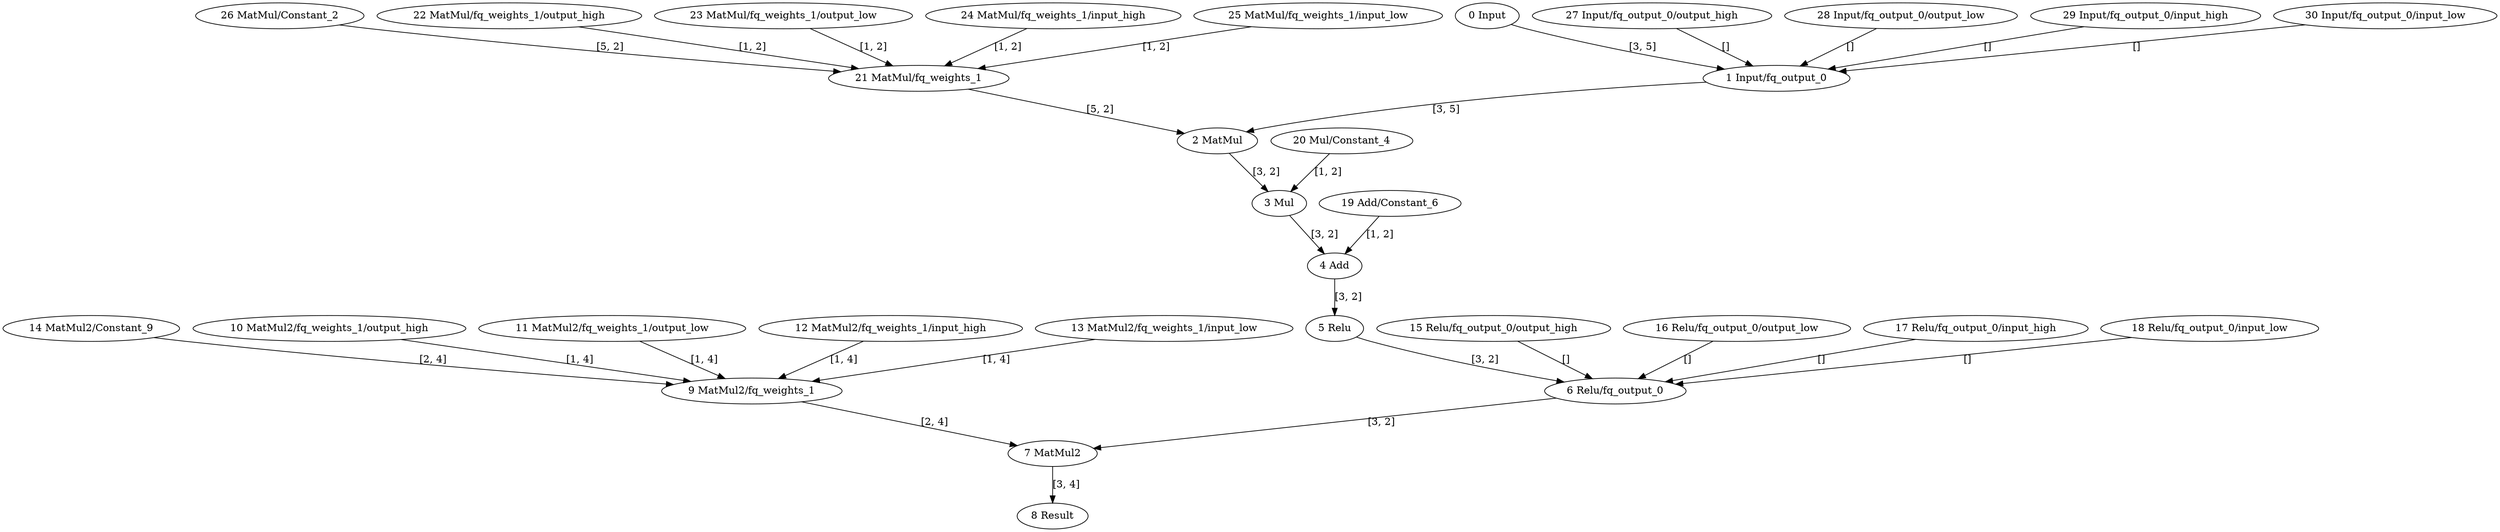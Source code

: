 strict digraph  {
"0 Input" [id=0, type=Parameter];
"1 Input/fq_output_0" [id=1, type=FakeQuantize];
"2 MatMul" [id=2, type=MatMul];
"3 Mul" [id=3, type=Multiply];
"4 Add" [id=4, type=Add];
"5 Relu" [id=5, type=Relu];
"6 Relu/fq_output_0" [id=6, type=FakeQuantize];
"7 MatMul2" [id=7, type=MatMul];
"8 Result" [id=8, type=Result];
"9 MatMul2/fq_weights_1" [id=9, type=FakeQuantize];
"10 MatMul2/fq_weights_1/output_high" [id=10, type=Constant];
"11 MatMul2/fq_weights_1/output_low" [id=11, type=Constant];
"12 MatMul2/fq_weights_1/input_high" [id=12, type=Constant];
"13 MatMul2/fq_weights_1/input_low" [id=13, type=Constant];
"14 MatMul2/Constant_9" [id=14, type=Constant];
"15 Relu/fq_output_0/output_high" [id=15, type=Constant];
"16 Relu/fq_output_0/output_low" [id=16, type=Constant];
"17 Relu/fq_output_0/input_high" [id=17, type=Constant];
"18 Relu/fq_output_0/input_low" [id=18, type=Constant];
"19 Add/Constant_6" [id=19, type=Constant];
"20 Mul/Constant_4" [id=20, type=Constant];
"21 MatMul/fq_weights_1" [id=21, type=FakeQuantize];
"22 MatMul/fq_weights_1/output_high" [id=22, type=Constant];
"23 MatMul/fq_weights_1/output_low" [id=23, type=Constant];
"24 MatMul/fq_weights_1/input_high" [id=24, type=Constant];
"25 MatMul/fq_weights_1/input_low" [id=25, type=Constant];
"26 MatMul/Constant_2" [id=26, type=Constant];
"27 Input/fq_output_0/output_high" [id=27, type=Constant];
"28 Input/fq_output_0/output_low" [id=28, type=Constant];
"29 Input/fq_output_0/input_high" [id=29, type=Constant];
"30 Input/fq_output_0/input_low" [id=30, type=Constant];
"0 Input" -> "1 Input/fq_output_0"  [label="[3, 5]", style=solid];
"1 Input/fq_output_0" -> "2 MatMul"  [label="[3, 5]", style=solid];
"2 MatMul" -> "3 Mul"  [label="[3, 2]", style=solid];
"3 Mul" -> "4 Add"  [label="[3, 2]", style=solid];
"4 Add" -> "5 Relu"  [label="[3, 2]", style=solid];
"5 Relu" -> "6 Relu/fq_output_0"  [label="[3, 2]", style=solid];
"6 Relu/fq_output_0" -> "7 MatMul2"  [label="[3, 2]", style=solid];
"7 MatMul2" -> "8 Result"  [label="[3, 4]", style=solid];
"9 MatMul2/fq_weights_1" -> "7 MatMul2"  [label="[2, 4]", style=solid];
"10 MatMul2/fq_weights_1/output_high" -> "9 MatMul2/fq_weights_1"  [label="[1, 4]", style=solid];
"11 MatMul2/fq_weights_1/output_low" -> "9 MatMul2/fq_weights_1"  [label="[1, 4]", style=solid];
"12 MatMul2/fq_weights_1/input_high" -> "9 MatMul2/fq_weights_1"  [label="[1, 4]", style=solid];
"13 MatMul2/fq_weights_1/input_low" -> "9 MatMul2/fq_weights_1"  [label="[1, 4]", style=solid];
"14 MatMul2/Constant_9" -> "9 MatMul2/fq_weights_1"  [label="[2, 4]", style=solid];
"15 Relu/fq_output_0/output_high" -> "6 Relu/fq_output_0"  [label="[]", style=solid];
"16 Relu/fq_output_0/output_low" -> "6 Relu/fq_output_0"  [label="[]", style=solid];
"17 Relu/fq_output_0/input_high" -> "6 Relu/fq_output_0"  [label="[]", style=solid];
"18 Relu/fq_output_0/input_low" -> "6 Relu/fq_output_0"  [label="[]", style=solid];
"19 Add/Constant_6" -> "4 Add"  [label="[1, 2]", style=solid];
"20 Mul/Constant_4" -> "3 Mul"  [label="[1, 2]", style=solid];
"21 MatMul/fq_weights_1" -> "2 MatMul"  [label="[5, 2]", style=solid];
"22 MatMul/fq_weights_1/output_high" -> "21 MatMul/fq_weights_1"  [label="[1, 2]", style=solid];
"23 MatMul/fq_weights_1/output_low" -> "21 MatMul/fq_weights_1"  [label="[1, 2]", style=solid];
"24 MatMul/fq_weights_1/input_high" -> "21 MatMul/fq_weights_1"  [label="[1, 2]", style=solid];
"25 MatMul/fq_weights_1/input_low" -> "21 MatMul/fq_weights_1"  [label="[1, 2]", style=solid];
"26 MatMul/Constant_2" -> "21 MatMul/fq_weights_1"  [label="[5, 2]", style=solid];
"27 Input/fq_output_0/output_high" -> "1 Input/fq_output_0"  [label="[]", style=solid];
"28 Input/fq_output_0/output_low" -> "1 Input/fq_output_0"  [label="[]", style=solid];
"29 Input/fq_output_0/input_high" -> "1 Input/fq_output_0"  [label="[]", style=solid];
"30 Input/fq_output_0/input_low" -> "1 Input/fq_output_0"  [label="[]", style=solid];
}
